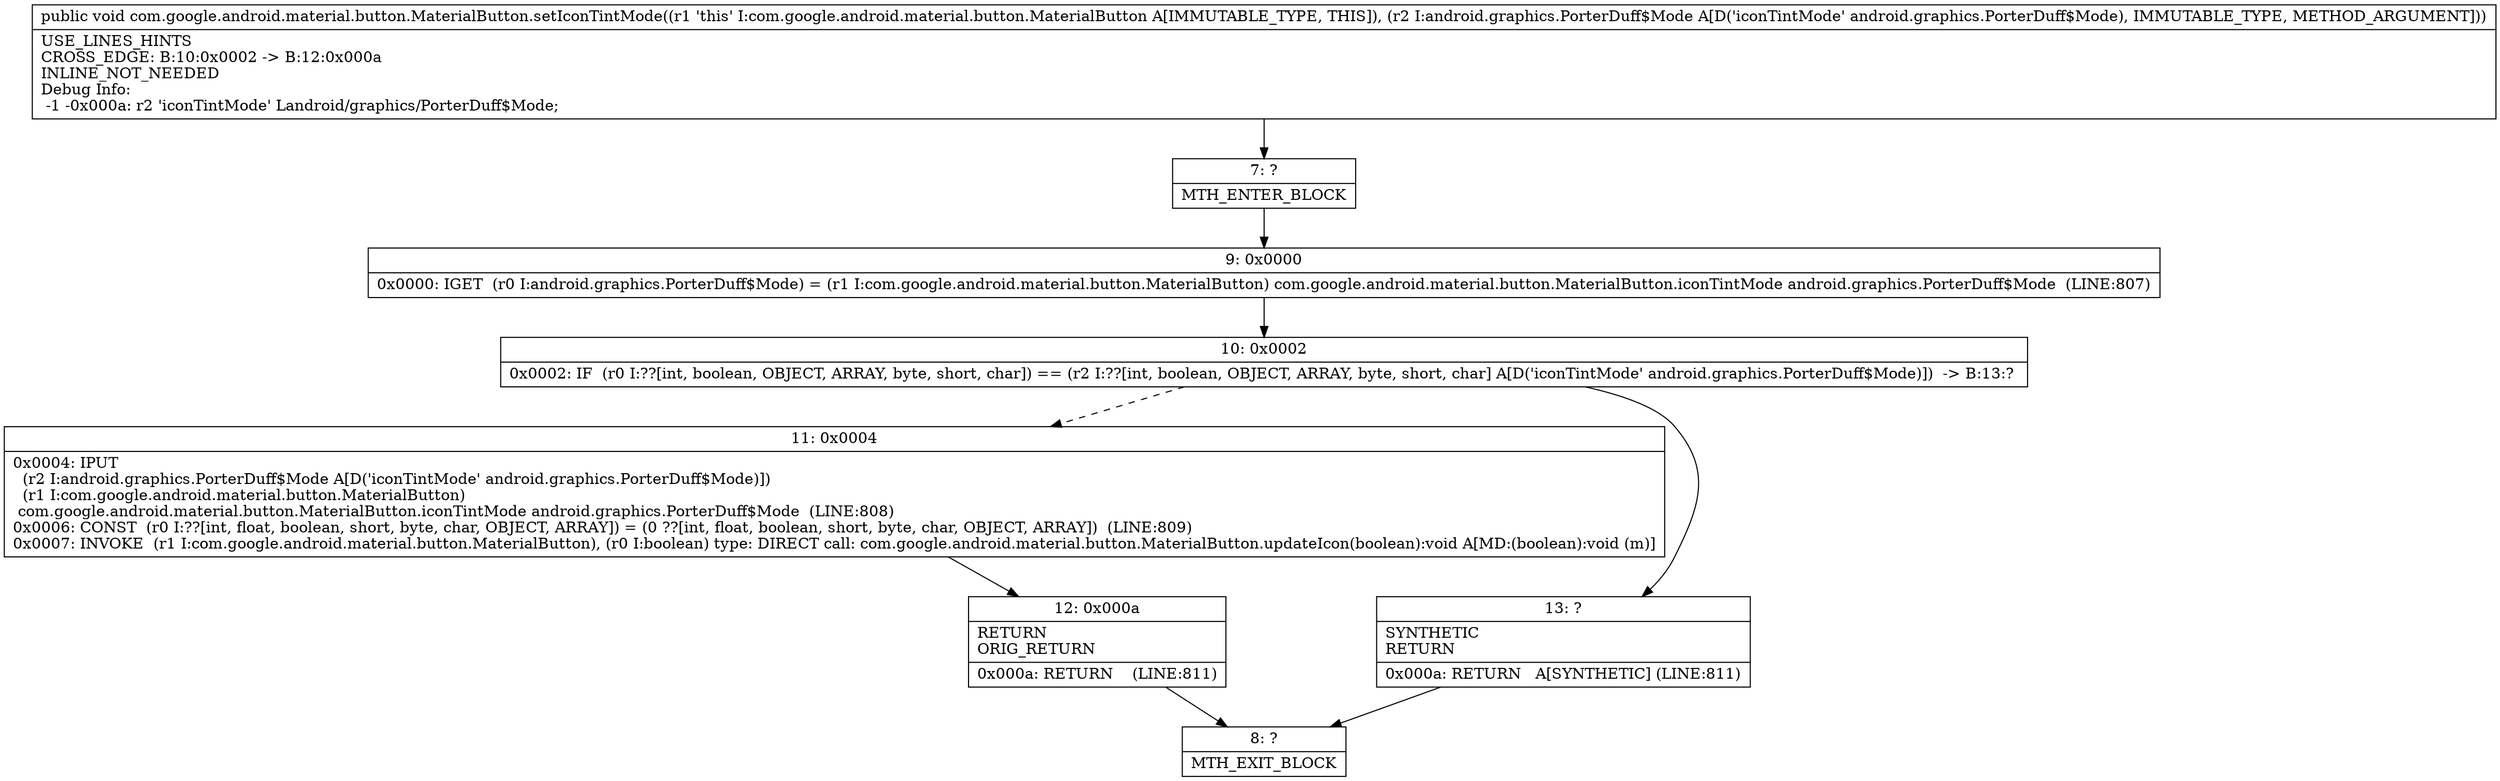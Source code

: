digraph "CFG forcom.google.android.material.button.MaterialButton.setIconTintMode(Landroid\/graphics\/PorterDuff$Mode;)V" {
Node_7 [shape=record,label="{7\:\ ?|MTH_ENTER_BLOCK\l}"];
Node_9 [shape=record,label="{9\:\ 0x0000|0x0000: IGET  (r0 I:android.graphics.PorterDuff$Mode) = (r1 I:com.google.android.material.button.MaterialButton) com.google.android.material.button.MaterialButton.iconTintMode android.graphics.PorterDuff$Mode  (LINE:807)\l}"];
Node_10 [shape=record,label="{10\:\ 0x0002|0x0002: IF  (r0 I:??[int, boolean, OBJECT, ARRAY, byte, short, char]) == (r2 I:??[int, boolean, OBJECT, ARRAY, byte, short, char] A[D('iconTintMode' android.graphics.PorterDuff$Mode)])  \-\> B:13:? \l}"];
Node_11 [shape=record,label="{11\:\ 0x0004|0x0004: IPUT  \l  (r2 I:android.graphics.PorterDuff$Mode A[D('iconTintMode' android.graphics.PorterDuff$Mode)])\l  (r1 I:com.google.android.material.button.MaterialButton)\l com.google.android.material.button.MaterialButton.iconTintMode android.graphics.PorterDuff$Mode  (LINE:808)\l0x0006: CONST  (r0 I:??[int, float, boolean, short, byte, char, OBJECT, ARRAY]) = (0 ??[int, float, boolean, short, byte, char, OBJECT, ARRAY])  (LINE:809)\l0x0007: INVOKE  (r1 I:com.google.android.material.button.MaterialButton), (r0 I:boolean) type: DIRECT call: com.google.android.material.button.MaterialButton.updateIcon(boolean):void A[MD:(boolean):void (m)]\l}"];
Node_12 [shape=record,label="{12\:\ 0x000a|RETURN\lORIG_RETURN\l|0x000a: RETURN    (LINE:811)\l}"];
Node_8 [shape=record,label="{8\:\ ?|MTH_EXIT_BLOCK\l}"];
Node_13 [shape=record,label="{13\:\ ?|SYNTHETIC\lRETURN\l|0x000a: RETURN   A[SYNTHETIC] (LINE:811)\l}"];
MethodNode[shape=record,label="{public void com.google.android.material.button.MaterialButton.setIconTintMode((r1 'this' I:com.google.android.material.button.MaterialButton A[IMMUTABLE_TYPE, THIS]), (r2 I:android.graphics.PorterDuff$Mode A[D('iconTintMode' android.graphics.PorterDuff$Mode), IMMUTABLE_TYPE, METHOD_ARGUMENT]))  | USE_LINES_HINTS\lCROSS_EDGE: B:10:0x0002 \-\> B:12:0x000a\lINLINE_NOT_NEEDED\lDebug Info:\l  \-1 \-0x000a: r2 'iconTintMode' Landroid\/graphics\/PorterDuff$Mode;\l}"];
MethodNode -> Node_7;Node_7 -> Node_9;
Node_9 -> Node_10;
Node_10 -> Node_11[style=dashed];
Node_10 -> Node_13;
Node_11 -> Node_12;
Node_12 -> Node_8;
Node_13 -> Node_8;
}

